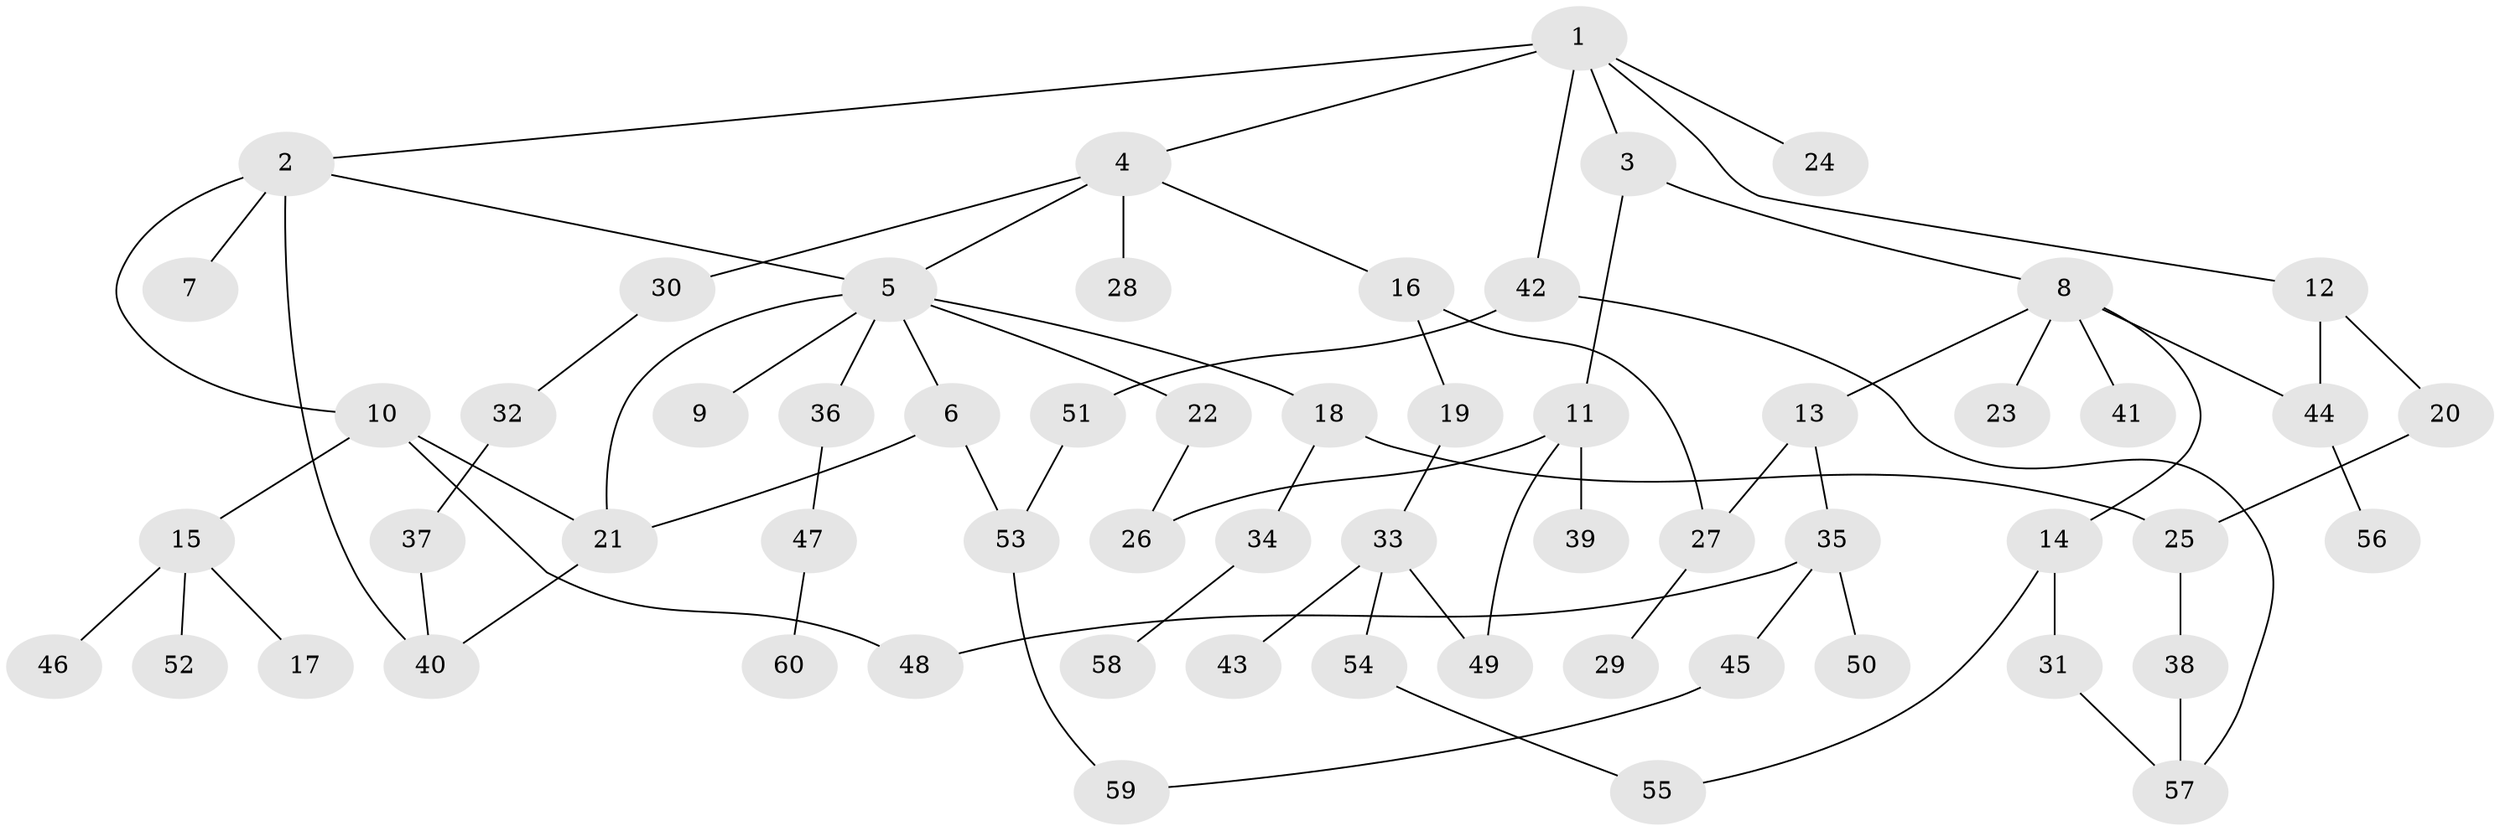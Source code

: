 // coarse degree distribution, {6: 0.03333333333333333, 1: 0.36666666666666664, 2: 0.4, 4: 0.06666666666666667, 3: 0.06666666666666667, 5: 0.03333333333333333, 14: 0.03333333333333333}
// Generated by graph-tools (version 1.1) at 2025/45/03/04/25 21:45:16]
// undirected, 60 vertices, 75 edges
graph export_dot {
graph [start="1"]
  node [color=gray90,style=filled];
  1;
  2;
  3;
  4;
  5;
  6;
  7;
  8;
  9;
  10;
  11;
  12;
  13;
  14;
  15;
  16;
  17;
  18;
  19;
  20;
  21;
  22;
  23;
  24;
  25;
  26;
  27;
  28;
  29;
  30;
  31;
  32;
  33;
  34;
  35;
  36;
  37;
  38;
  39;
  40;
  41;
  42;
  43;
  44;
  45;
  46;
  47;
  48;
  49;
  50;
  51;
  52;
  53;
  54;
  55;
  56;
  57;
  58;
  59;
  60;
  1 -- 2;
  1 -- 3;
  1 -- 4;
  1 -- 12;
  1 -- 24;
  1 -- 42;
  2 -- 5;
  2 -- 7;
  2 -- 10;
  2 -- 40;
  3 -- 8;
  3 -- 11;
  4 -- 16;
  4 -- 28;
  4 -- 30;
  4 -- 5;
  5 -- 6;
  5 -- 9;
  5 -- 18;
  5 -- 21;
  5 -- 22;
  5 -- 36;
  6 -- 53;
  6 -- 21;
  8 -- 13;
  8 -- 14;
  8 -- 23;
  8 -- 41;
  8 -- 44;
  10 -- 15;
  10 -- 48;
  10 -- 21;
  11 -- 39;
  11 -- 49;
  11 -- 26;
  12 -- 20;
  12 -- 44;
  13 -- 35;
  13 -- 27;
  14 -- 31;
  14 -- 55;
  15 -- 17;
  15 -- 46;
  15 -- 52;
  16 -- 19;
  16 -- 27;
  18 -- 25;
  18 -- 34;
  19 -- 33;
  20 -- 25;
  21 -- 40;
  22 -- 26;
  25 -- 38;
  27 -- 29;
  30 -- 32;
  31 -- 57;
  32 -- 37;
  33 -- 43;
  33 -- 49;
  33 -- 54;
  34 -- 58;
  35 -- 45;
  35 -- 50;
  35 -- 48;
  36 -- 47;
  37 -- 40;
  38 -- 57;
  42 -- 51;
  42 -- 57;
  44 -- 56;
  45 -- 59;
  47 -- 60;
  51 -- 53;
  53 -- 59;
  54 -- 55;
}
